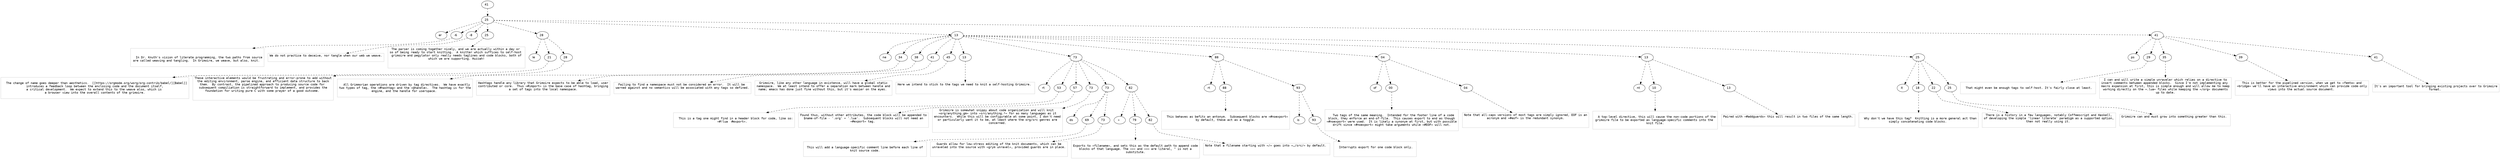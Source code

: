 digraph hierarchy {

node [fontname=Helvetica]
edge [style=dashed]

doc_0 [label="41  "]

doc_0 -> { section_1}
{rank=same; section_1}

section_1 [label="25  "]

section_1 -> { header_2 block_3 block_4 block_5 section_6 section_7 section_8}
{rank=same; header_2 block_3 block_4 block_5 section_6 section_7 section_8}

header_2 [label="er  "]
block_3 [label="-6  "]
block_4 [label="-8  "]
block_5 [label="25  "]
section_6 [label="28  "]
section_7 [label="13  "]
section_8 [label="41  "]


block_3 -> leaf_9
leaf_9  [color=Gray,shape=rectangle,fontname=Inconsolata,label="

  In Dr. Knuth's vision of literate programming, the two paths from source
are called weaving and tangling.  In Grimoire, we weave, but also, knit. 

"]
block_4 -> leaf_10
leaf_10  [color=Gray,shape=rectangle,fontname=Inconsolata,label="We do not practice to deceive, nor tangle when our web we weave.

"]
block_5 -> leaf_11
leaf_11  [color=Gray,shape=rectangle,fontname=Inconsolata,label="The parser is coming together nicely, and we are actually within a day or 
so of being ready to start knitting.  A knitter which suffices to self-host 
grimoire and pegylator only really needs taglines and code blocks, both of
which we are supporting. Huzzah!


"]section_6 -> { header_12 block_13 block_14}
{rank=same; header_12 block_13 block_14}

header_12 [label="le  "]
block_13 [label="21  "]
block_14 [label="28  "]


block_13 -> leaf_15
leaf_15  [color=Gray,shape=rectangle,fontname=Inconsolata,label="
  The change of name goes deeper than aesthetics.  [[https://orgmode.org/worg/org-contrib/babel/][Babel]]
introduces a feedback loop between the enclosing code and the document itself,
a critical development.  We expect to extend this to the weave also, which is 
a browser view into the overall contents of the grimoire.

"]
block_14 -> leaf_16
leaf_16  [color=Gray,shape=rectangle,fontname=Inconsolata,label="These interactive elements would be frustrating and error-prone to add without
the editing environment, parse engine, and efficient data structure to back
them.  By contrast, the pipelined approach to producing source code for 
subsequent compiliation is straightforward to implement, and provides the
foundation for writing pure C with some prayer of a good outcome. 


"]section_7 -> { header_17 block_18 block_19 block_20 block_21 block_22 section_23 section_24 section_25 section_26 section_27}
{rank=same; header_17 block_18 block_19 block_20 block_21 block_22 section_23 section_24 section_25 section_26 section_27}

header_17 [label="ne  "]
block_18 [label="34  "]
block_19 [label="38  "]
block_20 [label="41  "]
block_21 [label="45  "]
block_22 [label="13  "]
section_23 [label="73  "]
section_24 [label="88  "]
section_25 [label="04  "]
section_26 [label="13  "]
section_27 [label="25  "]


block_18 -> leaf_28
leaf_28  [color=Gray,shape=rectangle,fontname=Inconsolata,label="
  All Grimmorian operations are driven by tag directives.  We have exactly
two types of tag, the =#hashtag= and the =@handle=.  The hashtag is for the
engine, and the handle for userspace. 

"]
block_19 -> leaf_29
leaf_29  [color=Gray,shape=rectangle,fontname=Inconsolata,label="Hashtags handle any library that Grimoire expects to be able to load, user
contributed or core.  Thus =#import= is the base case of hashtag, bringing
a set of tags into the local namespace.

"]
block_20 -> leaf_30
leaf_30  [color=Gray,shape=rectangle,fontname=Inconsolata,label="Failing to find a namespace must not be considered an error.  It will be 
warned against and no semantics will be associated with any tags so defined.

"]
block_21 -> leaf_31
leaf_31  [color=Gray,shape=rectangle,fontname=Inconsolata,label="Grimoire, like any other language in existence, will have a global static
namespace.  We at least intend to offer a separation mark between handle and
name; emacs has done just fine without this, but it's easier on the eyes. 

"]
block_22 -> leaf_32
leaf_32  [color=Gray,shape=rectangle,fontname=Inconsolata,label="Here we intend to stick to the tags we need to knit a self-hosting Grimoire. 


"]section_23 -> { header_33 block_34 block_35 block_36 section_37 section_38}
{rank=same; header_33 block_34 block_35 block_36 section_37 section_38}

header_33 [label="rt  "]
block_34 [label="53  "]
block_35 [label="57  "]
block_36 [label="73  "]
section_37 [label="73  "]
section_38 [label="82  "]


block_34 -> leaf_39
leaf_39  [color=Gray,shape=rectangle,fontname=Inconsolata,label="
  This is a tag one might find in a header block for code, like so:
=#!lua  #export=.  

"]
block_35 -> leaf_40
leaf_40  [color=Gray,shape=rectangle,fontname=Inconsolata,label="Found thus, without other attributes, the code block will be appended to
$name-of-file - '.org' + '.lua'.  Subsequent blocks will not need an
=#export= tag. 

"]
block_36 -> leaf_41
leaf_41  [color=Gray,shape=rectangle,fontname=Inconsolata,label="Grimoire is somewhat snippy about code organization and will knit 
=org/anything.gm= into =src/anything.*= for as many languages as it
encounters.  While this will be configurable at some point, I don't need
or particularly want it to be, at least where the org/src genres are
concerned.


"]section_37 -> { header_42 block_43 block_44}
{rank=same; header_42 block_43 block_44}

header_42 [label="ds  "]
block_43 [label="69  "]
block_44 [label="73  "]


block_43 -> leaf_45
leaf_45  [color=Gray,shape=rectangle,fontname=Inconsolata,label="
 This will add a language-specific comment line before each line of 
knit source code.

"]
block_44 -> leaf_46
leaf_46  [color=Gray,shape=rectangle,fontname=Inconsolata,label="Guards allow for low-stress editing of the knit documents, which can be
unraveled into the source with =grym unravel=, provided guards are in place.


"]section_38 -> { header_47 block_48 block_49}
{rank=same; header_47 block_48 block_49}

header_47 [label="»  "]
block_48 [label="79  "]
block_49 [label="82  "]


block_48 -> leaf_50
leaf_50  [color=Gray,shape=rectangle,fontname=Inconsolata,label="
Exports to =filename=, and sets this as the default path to append code
blocks of that language. The =«= and =»= are literal, \" is not a
substitute.

"]
block_49 -> leaf_51
leaf_51  [color=Gray,shape=rectangle,fontname=Inconsolata,label="Note that a filename starting with =/= goes into =…/src/= by default. 


"]section_24 -> { header_52 block_53 section_54}
{rank=same; header_52 block_53 section_54}

header_52 [label="rt  "]
block_53 [label="88  "]
section_54 [label="93  "]


block_53 -> leaf_55
leaf_55  [color=Gray,shape=rectangle,fontname=Inconsolata,label="
  This behaves as befits an antonym.  Subsequent blocks are =#noexport=
by default, these act as a toggle.


"]section_54 -> { header_56 block_57}
{rank=same; header_56 block_57}

header_56 [label="is  "]
block_57 [label="93  "]


block_57 -> leaf_58
leaf_58  [color=Gray,shape=rectangle,fontname=Inconsolata,label="
  Interrupts export for one code block only. 


"]section_25 -> { header_59 block_60 block_61}
{rank=same; header_59 block_60 block_61}

header_59 [label="of  "]
block_60 [label="00  "]
block_61 [label="04  "]


block_60 -> leaf_62
leaf_62  [color=Gray,shape=rectangle,fontname=Inconsolata,label="
  Two tags of the same meaning.  Intended for the footer line of a code
block, they enforce an end-of-file.  This causes export to end as though
=#noexport= were used.  It is likely a synonym at first, but with possible
drift since =#noexport= might take arguments while =#EOF= will not.

"]
block_61 -> leaf_63
leaf_63  [color=Gray,shape=rectangle,fontname=Inconsolata,label="Note that all-caps versions of most tags are simply ignored, EOF is an
acronym and =#eof= is the redundant synonym.


"]section_26 -> { header_64 block_65 block_66}
{rank=same; header_64 block_65 block_66}

header_64 [label="nt  "]
block_65 [label="10  "]
block_66 [label="13  "]


block_65 -> leaf_67
leaf_67  [color=Gray,shape=rectangle,fontname=Inconsolata,label="
  A top-level directive, this will cause the non-code portions of the
grimoire file to be exported as language-specific comments into the 
knit file.

"]
block_66 -> leaf_68
leaf_68  [color=Gray,shape=rectangle,fontname=Inconsolata,label="Paired with =#addguards= this will result in two files of the same length.


"]section_27 -> { header_69 block_70 block_71 block_72}
{rank=same; header_69 block_70 block_71 block_72}

header_69 [label="it  "]
block_70 [label="18  "]
block_71 [label="22  "]
block_72 [label="25  "]


block_70 -> leaf_73
leaf_73  [color=Gray,shape=rectangle,fontname=Inconsolata,label="
  Why don't we have this tag?  Knitting is a more general act than
simply concatenating code blocks. 

"]
block_71 -> leaf_74
leaf_74  [color=Gray,shape=rectangle,fontname=Inconsolata,label="There is a history in a few languages, notably Coffeescript and Haskell,
of developing the simple 'linear literate' paradigm as a supported option,
then not really using it. 

"]
block_72 -> leaf_75
leaf_75  [color=Gray,shape=rectangle,fontname=Inconsolata,label="Grimoire can and must grow into something greater than this. 


"]section_8 -> { header_76 block_77 block_78 block_79 block_80}
{rank=same; header_76 block_77 block_78 block_79 block_80}

header_76 [label="ps  "]
block_77 [label="29  "]
block_78 [label="35  "]
block_79 [label="39  "]
block_80 [label="41  "]


block_77 -> leaf_81
leaf_81  [color=Gray,shape=rectangle,fontname=Inconsolata,label="
  That might even be enough tags to self-host. It's fairly close at least. 

"]
block_78 -> leaf_82
leaf_82  [color=Gray,shape=rectangle,fontname=Inconsolata,label="I can and will write a simple unraveler which relies on a directive to
insert comments between appended blocks.  Since I'm not implementing any 
macro expansion at first, this is simple enough and will allow me to keep
working directly on the =.lua= files while keeping the =/org= documents
up to date.

"]
block_79 -> leaf_83
leaf_83  [color=Gray,shape=rectangle,fontname=Inconsolata,label="This is better for the pipelined version, when we get to =femto= and
=bridge= we'll have an interactive environment which can provide code-only
views into the actual source document. 

"]
block_80 -> leaf_84
leaf_84  [color=Gray,shape=rectangle,fontname=Inconsolata,label="It's an important tool for bringing existing projects over to Grimoire
format. 
"]
}
